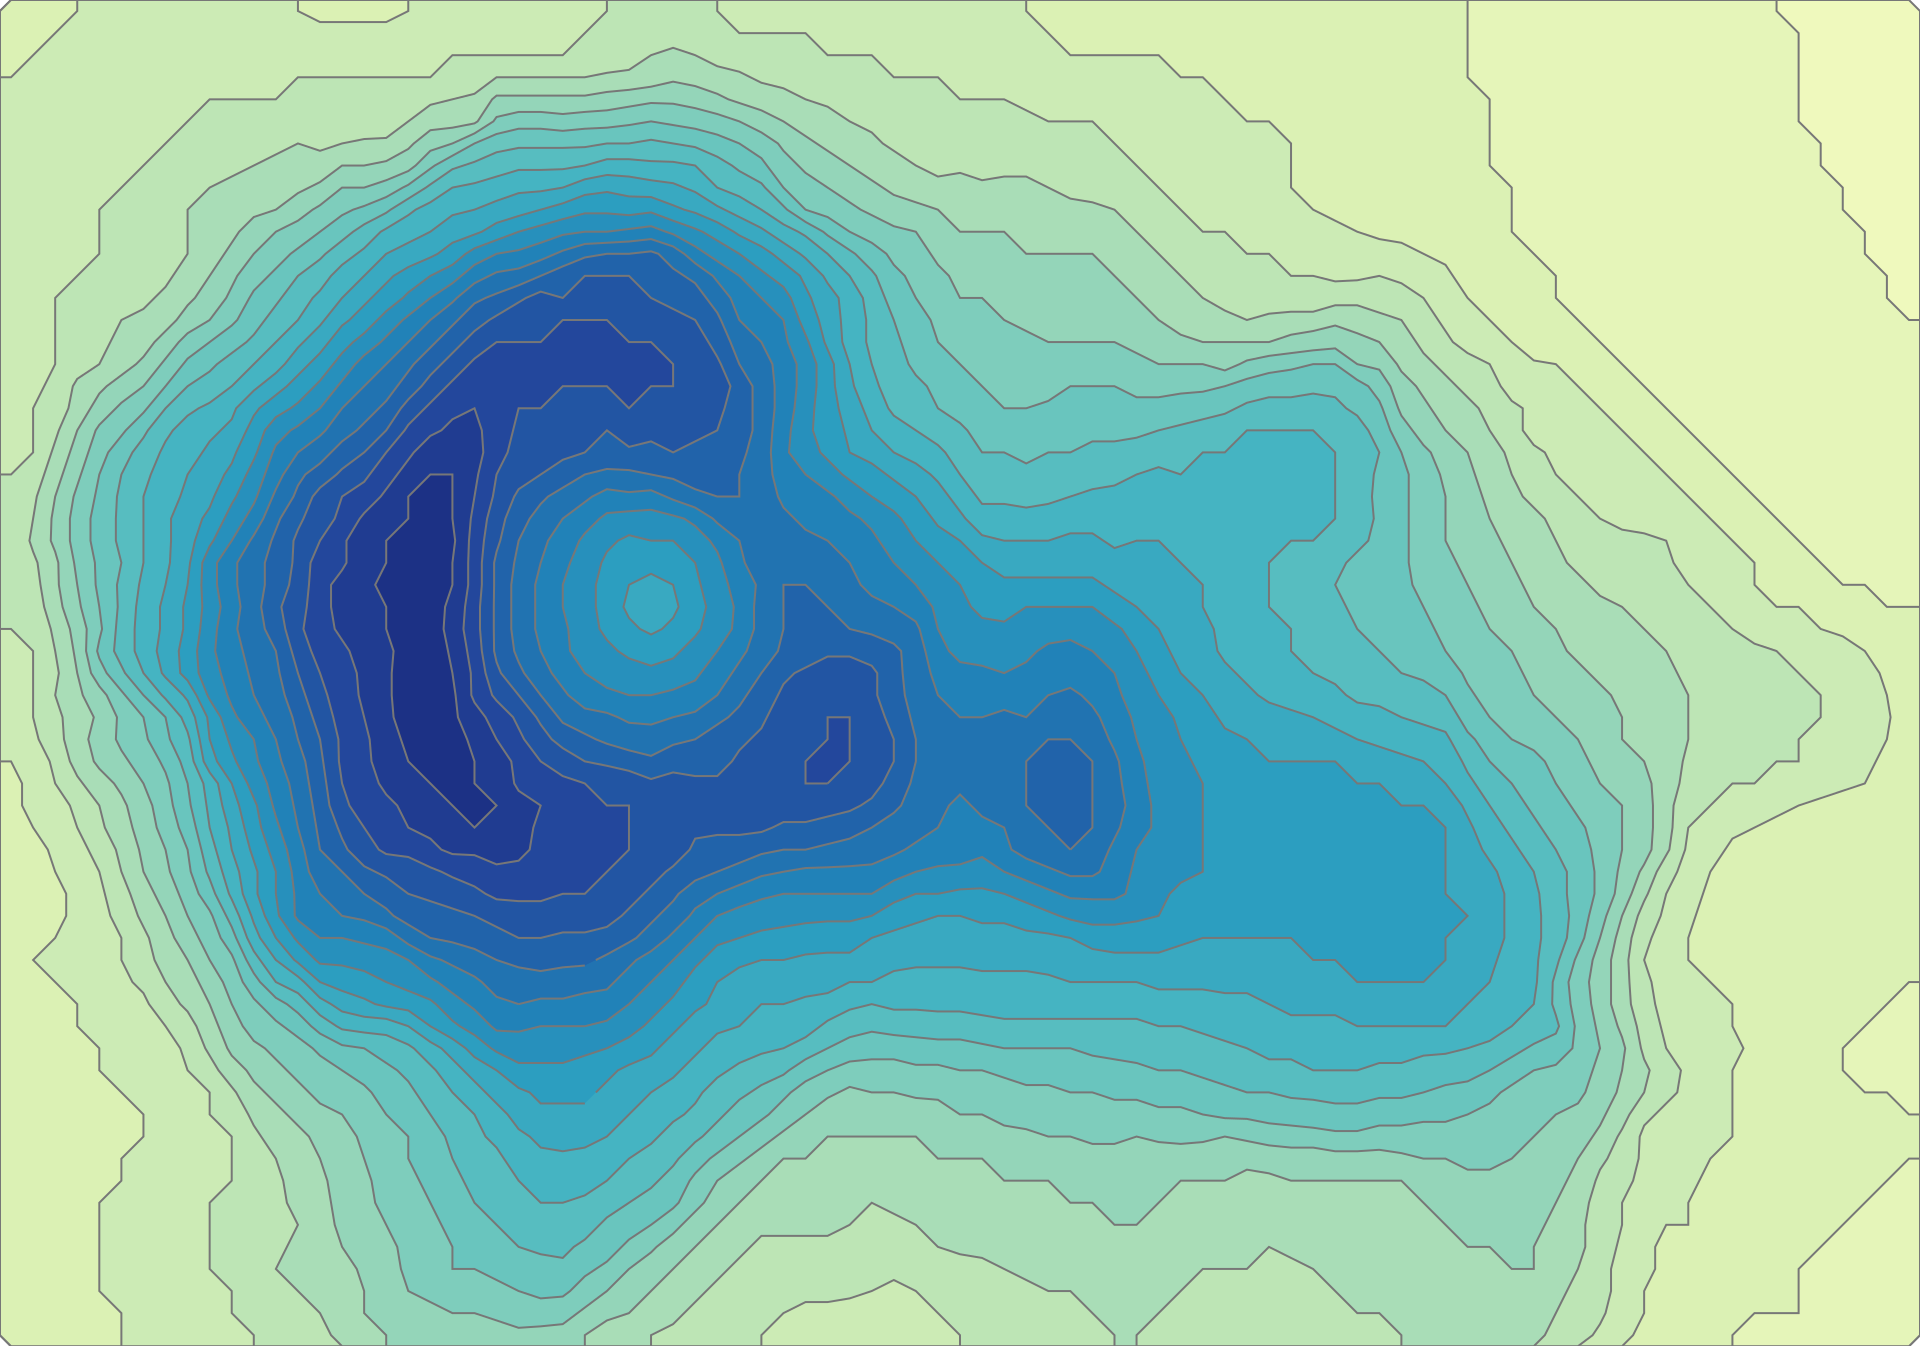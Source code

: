 {
  "$schema": "https://vega.github.io/schema/vega/v4.json",
  "width": 960,
  "height": 673,
  "autosize": "none",

  "data": [
    {
      "name": "contours",
      "transform": [
        {
          "type": "contour",
          "values": {"signal": "volcano.values"},
          "size": [
            {"signal": "volcano.width"},
            {"signal": "volcano.height"}
          ],
          "smooth": {"signal": "smooth"},
          "thresholds": {"signal": "sequence(90, 195, 5)"}
        }
      ]
    }
  ],

  "projections": [
    {
      "name": "projection",
      "type": "identity",
      "scale": {"signal": "width / volcano.width"}
    }
  ],

  "scales": [
    {
      "name": "color",
      "type": "sequential",
      "domain": [90, 190],
      "range": "heatmap"
    }
  ],

  "marks": [
    {
      "type": "path",
      "from": {"data": "contours"},
      "encode": {
        "enter": {
          "stroke": {"value": "#777"},
          "strokeWidth": {"value": 1},
          "fill": {"scale": "color", "field": "value"}
        }
      },
      "transform": [
        {
          "type": "geopath",
          "field": "datum",
          "projection": "projection"
        }
      ]
    }
  ],

  "signals": [
    {
      "name": "volcano",
      "value": {
        "width": 87,
        "height": 61,
        "values": [
          103,104,104,105,105,106,106,106,107,107,106,106,105,105,104,104,104,104,105,107,107,106,105,105,107,108,109,110,110,110,110,110,110,109,109,109,109,109,109,108,107,107,107,107,106,106,105,104,104,104,104,104,104,104,103,103,103,103,102,102,101,101,100,100,100,100,100,99,98,97,97,96,96,96,96,96,96,96,95,95,95,94,94,94,94,94,94,
          104,104,105,105,106,106,107,107,107,107,107,107,107,106,106,106,106,106,106,108,108,108,106,106,108,109,110,110,112,112,113,112,111,110,110,110,110,109,109,109,108,107,107,107,107,106,106,105,104,104,104,104,104,104,104,103,103,103,103,102,102,101,101,100,100,100,100,99,99,98,97,97,96,96,96,96,96,96,96,95,95,95,94,94,94,94,94,
          104,105,105,106,106,107,107,108,108,108,108,108,108,108,108,108,108,108,108,108,110,110,110,110,110,110,110,111,113,115,116,115,113,112,110,110,110,110,110,110,109,108,108,108,108,107,106,105,105,105,105,105,105,104,104,104,104,103,103,103,102,102,102,101,100,100,100,99,99,98,97,97,96,96,96,96,96,96,96,96,95,95,94,94,94,94,94,
          105,105,106,106,107,107,108,108,109,109,109,109,109,110,110,110,110,110,110,110,111,112,115,115,115,115,115,116,116,117,119,118,117,116,114,113,112,110,110,110,110,110,110,109,109,108,107,106,106,106,106,106,105,105,105,104,104,104,103,103,103,102,102,102,101,100,100,99,99,98,97,97,96,96,96,96,96,96,96,96,95,95,94,94,94,94,94,
          105,106,106,107,107,108,108,109,109,110,110,110,110,111,110,110,110,110,111,114,115,116,121,121,121,121,121,122,123,124,124,123,121,119,118,117,115,114,112,111,110,110,110,110,110,110,109,109,108,109,107,107,106,106,105,105,104,104,104,104,103,103,102,102,102,101,100,100,99,99,98,97,96,96,96,96,96,96,96,96,95,95,94,94,94,94,94,
          106,106,107,107,107,108,109,109,110,110,111,111,112,113,112,111,111,112,115,118,118,119,126,128,128,127,128,128,129,130,129,128,127,125,122,120,118,117,115,114,112,110,110,110,110,110,111,110,110,110,109,109,108,107,106,105,105,105,104,104,104,103,103,102,102,102,101,100,99,99,98,97,96,96,96,96,96,96,96,96,95,95,94,94,94,94,94,
          106,107,107,108,108,108,109,110,110,111,112,113,114,115,114,115,116,116,119,123,125,130,133,134,134,134,134,135,135,136,135,134,132,130,128,124,121,119,118,116,114,112,111,111,111,112,112,111,110,110,110,109,108,108,107,108,107,106,105,104,104,104,103,103,103,102,101,100,99,99,98,97,96,96,96,96,96,96,96,96,95,95,95,94,94,94,94,
          107,107,108,108,109,109,110,110,112,113,114,115,116,117,117,120,120,121,123,129,134,136,138,139,139,139,140,142,142,141,141,140,137,134,131,127,124,122,120,118,117,115,113,114,113,114,114,113,112,111,110,110,109,108,107,106,105,105,105,104,104,104,103,103,103,101,100,100,99,99,98,97,96,96,96,96,96,96,96,96,96,95,95,94,94,94,94,
          107,108,108,109,109,110,111,112,114,115,116,117,118,119,121,125,125,127,131,136,140,141,142,144,144,145,148,149,148,147,146,144,140,138,136,130,127,125,123,121,119,118,117,117,116,116,116,115,114,113,113,111,110,109,108,107,106,105,105,103,103,102,102,102,103,101,100,100,100,99,98,98,97,96,96,96,96,96,96,96,96,95,95,95,94,94,94,
          107,108,109,109,110,110,110,113,115,117,118,119,120,123,126,129,131,134,139,142,144,145,147,148,150,152,154,154,153,154,151,149,146,143,140,136,130,128,126,124,122,121,120,119,118,117,117,117,116,116,115,113,112,110,109,108,107,106,106,105,104,103,102,101,101,100,100,100,100,99,99,98,97,96,96,96,96,96,96,96,96,95,95,95,94,94,94,
          107,108,109,109,110,110,110,112,115,117,119,122,125,127,130,133,137,141,143,145,148,149,152,155,157,159,160,160,161,162,159,156,153,149,146,142,139,134,130,128,126,125,122,120,120,120,119,119,119,118,117,115,113,111,110,110,109,108,107,106,106,105,104,104,103,102,100,100,100,99,99,98,97,96,96,96,96,96,96,96,96,95,95,95,95,94,94,
          108,108,109,109,110,110,110,112,115,118,121,125,128,131,134,138,141,145,147,149,152,157,160,161,163,166,169,170,170,171,168,162,158,155,152,148,144,140,136,132,129,127,124,122,121,120,120,120,120,120,119,117,115,113,110,110,110,110,109,108,108,107,107,106,105,104,102,100,100,100,99,98,97,96,96,96,96,96,96,96,96,96,95,95,95,94,94,
          108,109,109,110,110,111,112,114,117,120,124,128,131,135,138,142,145,149,152,155,158,163,166,167,170,173,175,175,175,173,171,169,164,160,156,153,149,144,140,136,131,129,126,124,123,123,122,121,120,120,120,119,117,115,111,110,110,110,110,110,109,109,110,109,108,106,103,101,100,100,100,98,97,96,96,96,96,96,96,96,96,96,95,95,95,95,94,
          108,109,110,110,110,113,114,116,119,122,126,131,134,138,141,145,149,152,156,160,164,169,171,174,177,175,178,179,177,175,174,172,168,163,160,157,151,147,143,138,133,130,128,125,125,124,123,122,121,121,120,120,118,116,115,111,110,110,110,110,113,114,113,112,110,107,105,102,100,100,100,98,97,96,96,96,96,96,96,96,96,96,96,95,95,95,94,
          108,109,110,110,112,115,116,118,122,125,129,133,137,140,144,149,152,157,161,165,169,173,176,179,179,180,180,180,178,178,176,175,171,165,163,160,153,148,143,139,135,132,129,128,127,125,124,124,123,123,122,122,120,118,117,118,115,117,118,118,119,117,116,115,112,109,107,105,100,100,100,100,97,96,96,96,96,96,96,96,96,96,96,95,95,95,95,
          108,109,110,111,114,116,118,122,127,130,133,136,140,144,148,153,157,161,165,169,173,177,180,180,180,180,181,180,180,180,179,178,173,168,165,161,156,149,143,139,136,133,130,129,128,126,126,125,125,125,125,124,122,121,120,120,120,120,121,122,123,122,120,117,114,111,108,106,105,100,100,100,100,96,96,96,96,96,96,96,96,96,96,96,95,95,95,
          107,108,110,113,115,118,121,126,131,134,137,140,143,148,152,157,162,165,169,173,177,181,181,181,180,181,181,181,180,180,180,178,176,170,167,163,158,152,145,140,137,134,132,130,129,127,127,126,127,128,128,126,125,125,125,123,126,128,129,130,130,125,124,119,116,114,112,110,107,106,105,100,100,100,96,96,96,96,96,96,96,96,96,96,96,95,95,
          107,109,111,116,119,122,125,130,135,137,140,144,148,152,156,161,165,168,172,177,181,184,181,181,181,180,180,180,180,180,180,178,178,173,168,163,158,152,146,141,138,136,134,132,130,129,128,128,130,130,130,129,128,129,129,130,132,133,133,134,134,132,128,122,119,116,114,112,108,106,105,105,100,100,100,97,97,97,97,97,97,97,96,96,96,96,95,
          108,110,112,117,122,126,129,135,139,141,144,149,153,156,160,165,168,171,177,181,184,185,182,180,180,179,178,178,180,179,179,178,176,173,168,163,157,152,148,143,139,137,135,133,131,130,130,131,132,132,132,131,132,132,133,134,136,137,137,137,136,134,131,124,121,118,116,114,111,109,107,106,105,100,100,100,97,97,97,97,97,97,97,96,96,96,96,
          108,110,114,120,126,129,134,139,142,144,146,152,158,161,164,168,171,175,181,184,186,186,183,179,178,178,177,175,178,177,177,176,175,173,168,162,156,153,149,145,142,140,138,136,133,132,132,132,134,134,134,134,135,136,137,138,140,140,140,140,139,137,133,127,123,120,118,115,112,108,108,106,106,105,100,100,100,98,98,98,98,98,98,97,96,96,96,
          108,110,116,122,128,133,137,141,143,146,149,154,161,165,168,172,175,180,184,188,189,187,182,178,176,176,175,173,174,173,175,174,173,171,168,161,157,154,150,148,145,143,141,138,135,135,134,135,135,136,136,137,138,139,140,140,140,140,140,140,140,139,135,130,126,123,120,117,114,111,109,108,107,106,105,100,100,100,99,99,98,98,98,98,97,97,96,
          110,112,118,124,130,135,139,142,145,148,151,157,163,169,172,176,179,183,187,190,190,186,180,177,175,173,170,169,169,170,171,172,170,170,167,163,160,157,154,152,149,147,144,140,137,137,136,137,138,138,139,140,141,140,140,140,140,140,140,140,140,138,134,131,128,124,121,118,115,112,110,109,108,107,106,105,100,100,100,99,99,99,98,98,98,97,97,
          110,114,120,126,131,136,140,143,146,149,154,159,166,171,177,180,182,186,190,190,190,185,179,174,171,168,166,163,164,163,166,169,170,170,168,164,162,161,158,155,153,150,147,143,139,139,139,139,140,141,141,142,142,141,140,140,140,140,140,140,140,137,134,131,128,125,122,119,116,114,112,110,109,109,108,107,105,100,100,100,99,99,99,98,98,97,97,
          110,115,121,127,132,136,140,144,148,151,157,162,169,174,178,181,186,188,190,191,190,184,177,172,168,165,162,159,158,158,159,161,166,167,169,166,164,163,161,159,156,153,149,146,142,142,141,142,143,143,143,143,144,142,141,140,140,140,140,140,140,138,134,131,128,125,123,120,117,116,114,112,110,109,108,107,106,105,102,101,100,99,99,99,98,98,97,
          110,116,121,127,132,136,140,144,148,154,160,166,171,176,180,184,189,190,191,191,191,183,176,170,166,163,159,156,154,155,155,158,161,165,170,167,166,165,163,161,158,155,152,150,146,145,145,145,146,146,144,145,145,144,142,141,140,140,140,140,138,136,134,131,128,125,123,121,119,117,115,113,112,111,111,110,108,106,105,102,100,100,99,99,99,98,98,
          110,114,119,126,131,135,140,144,149,158,164,168,172,176,183,184,189,190,191,191,190,183,174,169,165,161,158,154,150,151,152,155,159,164,168,168,168,167,165,163,160,158,155,153,150,148,148,148,148,148,147,146,146,145,143,142,141,140,139,138,136,134,132,131,128,126,124,122,120,118,116,114,113,113,112,111,108,107,106,105,104,102,100,99,99,99,99,
          110,113,119,125,131,136,141,145,150,158,164,168,172,177,183,187,189,191,192,191,190,183,174,168,164,160,157,153,150,149,150,154,158,162,166,170,170,168,166,164,162,160,158,155,152,151,151,151,151,151,149,148,147,146,145,143,142,140,139,137,135,134,132,131,129,127,125,123,121,119,117,116,114,114,113,112,110,108,107,105,103,100,100,100,100,99,99,
          110,112,118,124,130,136,142,146,151,157,163,168,174,178,183,187,189,190,191,192,189,182,174,168,164,160,157,153,149,148,149,153,157,161,167,170,170,170,168,166,165,163,159,156,154,153,155,155,155,155,152,150,149,147,145,143,141,140,139,138,136,134,133,131,130,128,126,124,122,120,119,117,116,115,114,113,111,110,107,106,105,105,102,101,100,100,100,
          110,111,116,122,129,137,142,146,151,158,164,168,172,179,183,186,189,190,192,193,188,182,174,168,164,161,157,154,151,149,151,154,158,161,167,170,170,170,170,169,168,166,160,157,156,156,157,158,159,159,156,153,150,148,146,144,141,140,140,138,136,135,134,133,131,129,127,125,123,122,120,118,117,116,115,114,112,111,110,108,107,106,105,104,102,100,100,
          108,110,115,121,131,137,142,147,152,159,163,167,170,177,182,184,187,189,192,194,189,183,174,169,165,161,158,156,154,153,154,157,160,164,167,171,172,174,174,173,171,168,161,159,158,158,159,161,161,160,158,155,151,149,147,144,142,141,140,138,137,136,135,134,132,130,128,126,125,123,121,119,118,117,116,115,113,112,112,111,110,109,108,107,105,101,100,
          108,110,114,120,128,134,140,146,152,158,162,166,169,175,180,183,186,189,193,195,190,184,176,171,167,163,160,158,157,156,157,159,163,166,170,174,176,178,178,176,172,167,164,161,161,160,161,163,163,163,160,157,153,150,148,146,144,142,141,140,139,138,136,135,134,133,129,127,126,124,122,121,119,118,117,116,114,113,112,111,110,110,109,109,107,104,100,
          107,110,115,119,123,129,135,141,146,156,161,165,168,173,179,182,186,189,193,194,191,184,179,175,170,166,162,161,160,160,161,162,165,169,172,176,178,179,179,176,172,168,165,163,163,163,163,165,166,164,161,158,155,152,150,147,146,144,143,142,141,139,139,138,137,135,131,128,127,125,124,122,121,119,118,116,115,113,112,111,111,110,110,109,109,105,100,
          107,110,114,117,121,126,130,135,142,151,159,163,167,171,177,182,185,189,192,193,191,187,183,179,174,169,167,166,164,164,165,166,169,171,174,178,179,180,180,178,173,169,166,165,165,166,165,168,169,166,163,159,157,154,152,149,148,147,146,145,143,142,141,140,139,138,133,130,128,127,125,124,122,120,118,117,115,112,111,111,111,111,110,109,108,106,100,
          107,109,113,118,122,126,129,134,139,150,156,160,165,170,175,181,184,188,191,192,192,189,185,181,177,173,171,169,168,167,169,170,172,174,176,178,179,180,180,179,175,170,168,166,166,168,168,170,170,168,164,160,158,155,152,151,150,149,149,148,147,145,144,143,142,141,136,133,130,129,127,125,123,120,119,118,115,112,111,111,111,110,109,109,109,105,100,
          105,107,111,117,121,124,127,131,137,148,154,159,164,168,174,181,184,187,190,191,191,190,187,184,180,178,175,174,172,171,173,173,173,176,178,179,180,180,180,179,175,170,168,166,168,169,170,170,170,170,166,161,158,156,154,153,151,150,150,150,150,148,147,146,145,143,139,135,133,131,129,126,124,121,120,118,114,111,111,111,110,110,109,107,106,104,100,
          104,106,110,114,118,121,125,129,135,142,150,157,162,167,173,180,183,186,188,190,190,190,189,184,183,181,180,179,179,176,177,176,176,177,178,179,180,180,179,177,173,169,167,166,167,169,170,170,170,170,167,161,159,157,155,153,151,150,150,150,150,150,150,149,147,145,141,138,135,133,130,127,125,123,121,118,113,111,110,110,109,109,107,106,105,103,100,
          104,106,108,111,115,119,123,128,134,141,148,154,161,166,172,179,182,184,186,189,190,190,190,187,185,183,180,180,180,179,179,177,176,177,178,178,178,177,176,174,171,168,166,164,166,168,170,170,170,170,168,162,159,157,155,153,151,150,150,150,150,150,150,150,150,148,144,140,137,134,132,129,127,125,122,117,111,110,107,107,106,105,104,103,102,101,100,
          103,105,107,110,114,118,122,127,132,140,146,153,159,165,171,176,180,183,185,186,189,190,188,187,184,182,180,180,180,179,178,176,176,176,176,174,174,173,172,170,168,167,165,163,164,165,169,170,170,170,166,162,159,157,155,153,151,150,150,150,150,150,150,150,150,150,146,142,139,136,133,131,128,125,122,117,110,108,106,105,104,103,103,101,101,101,101,
          102,103,106,108,112,116,121,125,130,138,145,151,157,163,170,174,178,181,181,184,186,186,187,186,184,181,180,180,180,179,178,174,173,173,171,170,170,169,168,167,166,164,163,162,161,164,167,169,170,168,164,160,158,157,155,153,151,150,150,150,150,150,150,150,150,150,147,144,141,138,135,133,128,125,122,116,109,107,104,104,103,102,101,101,101,101,101,
          101,102,105,107,110,115,120,124,129,136,143,149,155,162,168,170,174,176,178,179,181,182,184,184,183,181,180,180,179,177,174,172,170,168,166,165,164,164,164,164,162,160,159,159,158,160,162,164,166,166,163,159,157,156,155,153,151,150,150,150,150,150,150,150,150,150,149,146,143,140,137,133,129,124,119,112,108,105,103,103,102,101,101,101,101,100,100,
          101,102,104,106,109,113,118,122,127,133,141,149,155,161,165,168,170,172,175,176,177,179,181,181,181,180,180,179,177,174,171,167,165,163,161,160,160,160,160,160,157,155,155,154,154,155,157,159,161,161,161,159,156,154,154,153,151,150,150,150,150,150,150,150,150,150,149,147,144,141,137,133,129,123,116,110,107,104,102,102,101,101,101,100,100,100,100,
          102,103,104,106,108,112,116,120,125,129,137,146,154,161,163,165,166,169,172,173,174,175,177,178,178,178,178,177,174,171,168,164,160,158,157,157,156,156,156,155,152,151,150,150,151,151,152,154,156,157,157,156,155,153,152,152,151,150,150,150,150,150,150,150,150,150,150,147,144,141,138,133,127,120,113,109,106,103,101,101,101,100,100,100,100,100,100,
          103,104,105,106,108,110,114,118,123,127,133,143,150,156,160,160,161,162,167,170,171,172,173,175,175,174,174,173,171,168,164,160,156,155,154,153,153,152,152,150,149,148,148,148,148,148,149,149,150,152,152,152,152,151,150,150,150,150,150,150,150,150,150,150,150,150,149,147,144,141,138,132,125,118,111,108,105,103,102,101,101,101,100,100,100,100,100,
          104,105,106,107,108,110,113,117,120,125,129,138,145,151,156,156,157,158,160,164,166,168,170,171,172,171,171,169,166,163,160,156,153,151,150,150,149,149,149,148,146,146,146,146,146,146,146,147,148,148,149,149,149,148,148,148,148,149,149,150,150,150,150,150,150,150,148,146,143,141,136,129,123,117,110,108,105,104,103,102,102,101,101,100,100,100,100,
          103,104,105,106,107,109,111,115,118,122,127,133,140,143,150,152,153,155,157,159,162,164,167,168,168,168,167,166,163,160,157,153,150,148,148,147,147,147,145,145,144,143,143,143,144,144,144,144,145,145,145,145,146,146,146,146,146,147,147,148,149,150,150,150,150,149,147,145,143,141,134,127,123,117,111,108,105,105,104,104,103,103,102,101,100,100,100,
          102,103,104,105,106,107,109,113,116,120,125,129,133,137,143,147,149,151,152,154,158,161,164,165,164,164,163,163,160,157,154,151,149,147,145,145,144,143,141,140,141,141,141,141,141,142,142,142,142,142,142,142,143,143,143,144,144,145,146,146,146,147,148,148,148,148,145,143,142,140,134,128,123,117,112,108,106,105,105,104,104,103,102,101,100,100,99,
          102,103,104,105,105,106,108,110,113,118,123,127,129,132,137,141,142,142,145,150,154,157,161,161,160,160,160,159,157,154,151,148,146,145,143,142,142,139,137,136,137,137,138,138,139,139,139,139,139,139,139,139,140,140,141,142,142,143,144,144,144,145,145,145,145,145,144,142,140,139,136,129,124,119,113,109,106,106,105,104,103,102,101,101,100,99,99,
          102,103,104,104,105,106,107,108,111,116,121,124,126,128,131,134,135,137,139,143,147,152,156,157,157,157,156,155,153,151,148,146,143,142,141,140,138,135,133,132,132,133,133,133,134,135,135,135,135,136,136,137,137,138,138,139,140,141,141,142,142,143,142,142,141,141,140,139,137,134,133,129,125,121,114,110,107,106,106,104,103,102,101,100,99,99,99,
          102,103,104,104,105,105,106,108,110,113,118,121,124,126,128,130,132,134,136,139,143,147,150,154,154,154,153,151,149,148,146,143,141,139,137,136,132,130,128,128,128,129,129,130,130,131,132,132,132,133,134,134,135,135,136,137,138,139,139,140,140,140,139,139,138,137,137,135,132,130,129,127,124,120,116,112,109,106,105,103,102,101,101,100,99,99,99,
          101,102,103,104,104,105,106,107,108,110,114,119,121,124,126,128,129,132,134,137,140,143,147,149,151,151,151,149,147,145,143,141,138,136,134,131,128,126,124,125,125,126,126,127,128,128,129,129,130,130,131,131,132,132,133,134,135,135,136,136,137,137,136,136,135,134,133,131,129,128,127,126,123,119,115,111,109,107,105,104,103,102,101,100,100,100,99,
          101,102,103,103,104,104,105,106,108,110,112,116,119,121,124,125,127,130,132,135,137,140,143,147,149,149,149,147,145,143,141,139,136,133,131,128,125,122,121,122,122,122,123,125,125,126,127,127,127,128,128,128,129,129,130,131,131,132,132,133,133,133,132,132,131,131,130,129,128,126,125,124,121,117,111,109,108,106,105,104,103,102,101,101,100,100,100,
          100,101,102,103,103,104,105,106,107,108,110,114,117,119,121,123,126,128,130,133,136,139,141,144,146,147,146,145,143,141,138,136,133,130,127,124,121,120,120,120,120,120,121,122,123,124,124,125,125,126,126,125,126,126,126,125,126,127,128,128,129,129,128,128,128,128,128,128,126,125,123,122,119,114,109,108,107,106,105,104,103,103,102,102,101,100,100,
          100,101,102,103,104,105,106,107,108,109,110,112,115,117,120,122,125,127,130,132,135,137,139,142,144,144,144,142,140,138,136,132,129,126,123,120,120,119,119,118,119,119,120,120,120,121,122,122,123,123,123,123,122,123,122,122,121,122,122,122,123,123,123,124,125,125,126,126,125,124,122,120,116,113,109,107,106,105,104,104,103,102,102,101,101,100,100,
          100,101,102,103,104,105,106,107,108,109,110,112,114,117,119,122,124,127,129,131,134,136,138,140,142,142,142,140,138,136,133,129,125,122,120,119,118,118,117,116,117,117,118,119,119,120,120,120,121,121,121,122,121,120,120,120,119,119,120,120,120,120,120,120,123,123,124,124,124,123,121,119,114,112,108,106,106,104,104,103,102,102,101,101,100,100,99,
          101,102,103,104,105,106,107,108,109,110,111,113,114,116,119,121,124,126,128,130,133,135,137,138,140,140,139,137,135,133,131,127,122,120,118,118,117,117,116,115,116,116,117,118,118,118,119,119,120,120,121,121,120,119,119,118,117,117,118,119,118,118,118,119,120,122,123,123,123,122,120,117,113,110,108,106,105,104,103,103,102,101,101,100,100,99,99,
          101,102,103,104,105,106,107,108,109,110,111,111,113,115,118,121,123,125,127,129,131,133,135,137,138,138,137,134,132,130,127,122,120,118,116,116,116,116,115,113,114,115,116,117,117,118,118,119,119,119,120,120,119,118,117,117,116,116,117,117,117,118,119,119,119,120,121,121,121,121,119,116,113,110,107,105,105,103,103,103,102,101,100,100,99,99,99,
          101,102,103,104,105,106,107,108,109,110,111,112,114,116,117,120,122,124,126,129,130,132,133,135,136,136,134,132,129,126,122,120,118,116,114,114,114,114,114,113,113,114,115,116,116,117,117,117,118,118,119,119,118,117,116,116,115,115,116,116,116,117,117,118,118,119,120,120,120,120,119,116,113,109,106,104,104,103,102,102,101,101,100,99,99,99,98,
          101,102,103,104,105,106,107,108,109,110,111,113,115,117,117,118,121,123,126,128,130,130,131,132,133,134,131,129,125,122,120,118,116,114,113,112,112,113,112,112,111,112,113,113,114,115,116,116,117,117,118,118,116,116,115,115,115,114,114,115,116,116,117,117,118,118,119,119,120,120,117,115,112,108,106,104,103,102,102,102,101,100,99,99,99,98,98,
          101,102,103,104,105,105,106,107,108,109,110,111,113,115,117,118,120,122,125,126,127,128,129,130,131,131,128,125,121,120,118,116,114,113,113,111,111,111,111,110,109,110,111,112,113,113,114,115,115,116,117,117,116,115,114,114,113,113,114,114,115,115,116,116,117,118,118,119,119,118,116,114,112,108,105,103,103,102,101,101,100,100,99,99,98,98,97,
          100,101,102,103,104,105,106,107,108,109,110,110,111,113,115,118,120,121,122,124,125,125,126,127,128,127,124,121,120,118,116,114,113,112,112,110,109,109,108,108,108,109,110,111,112,112,113,114,114,115,116,116,115,114,113,112,112,113,113,114,114,115,115,116,116,117,117,118,118,117,115,113,111,107,105,103,102,101,101,100,100,100,99,99,98,98,97,
          100,101,102,103,104,105,105,106,107,108,109,110,110,111,114,116,118,120,120,121,122,122,123,124,123,123,120,118,117,115,114,115,113,111,110,109,108,108,107,107,107,108,109,110,111,111,112,113,113,114,115,115,114,113,112,111,111,112,112,112,113,114,114,115,115,116,116,117,117,116,114,112,109,106,104,102,101,100,100,99,99,99,99,98,98,97,97
        ]
      }
    },
    {
      "name": "smooth", "value": true,
      "bind": {"input": "radio", "options": [true, false]}
    }
  ]
}
